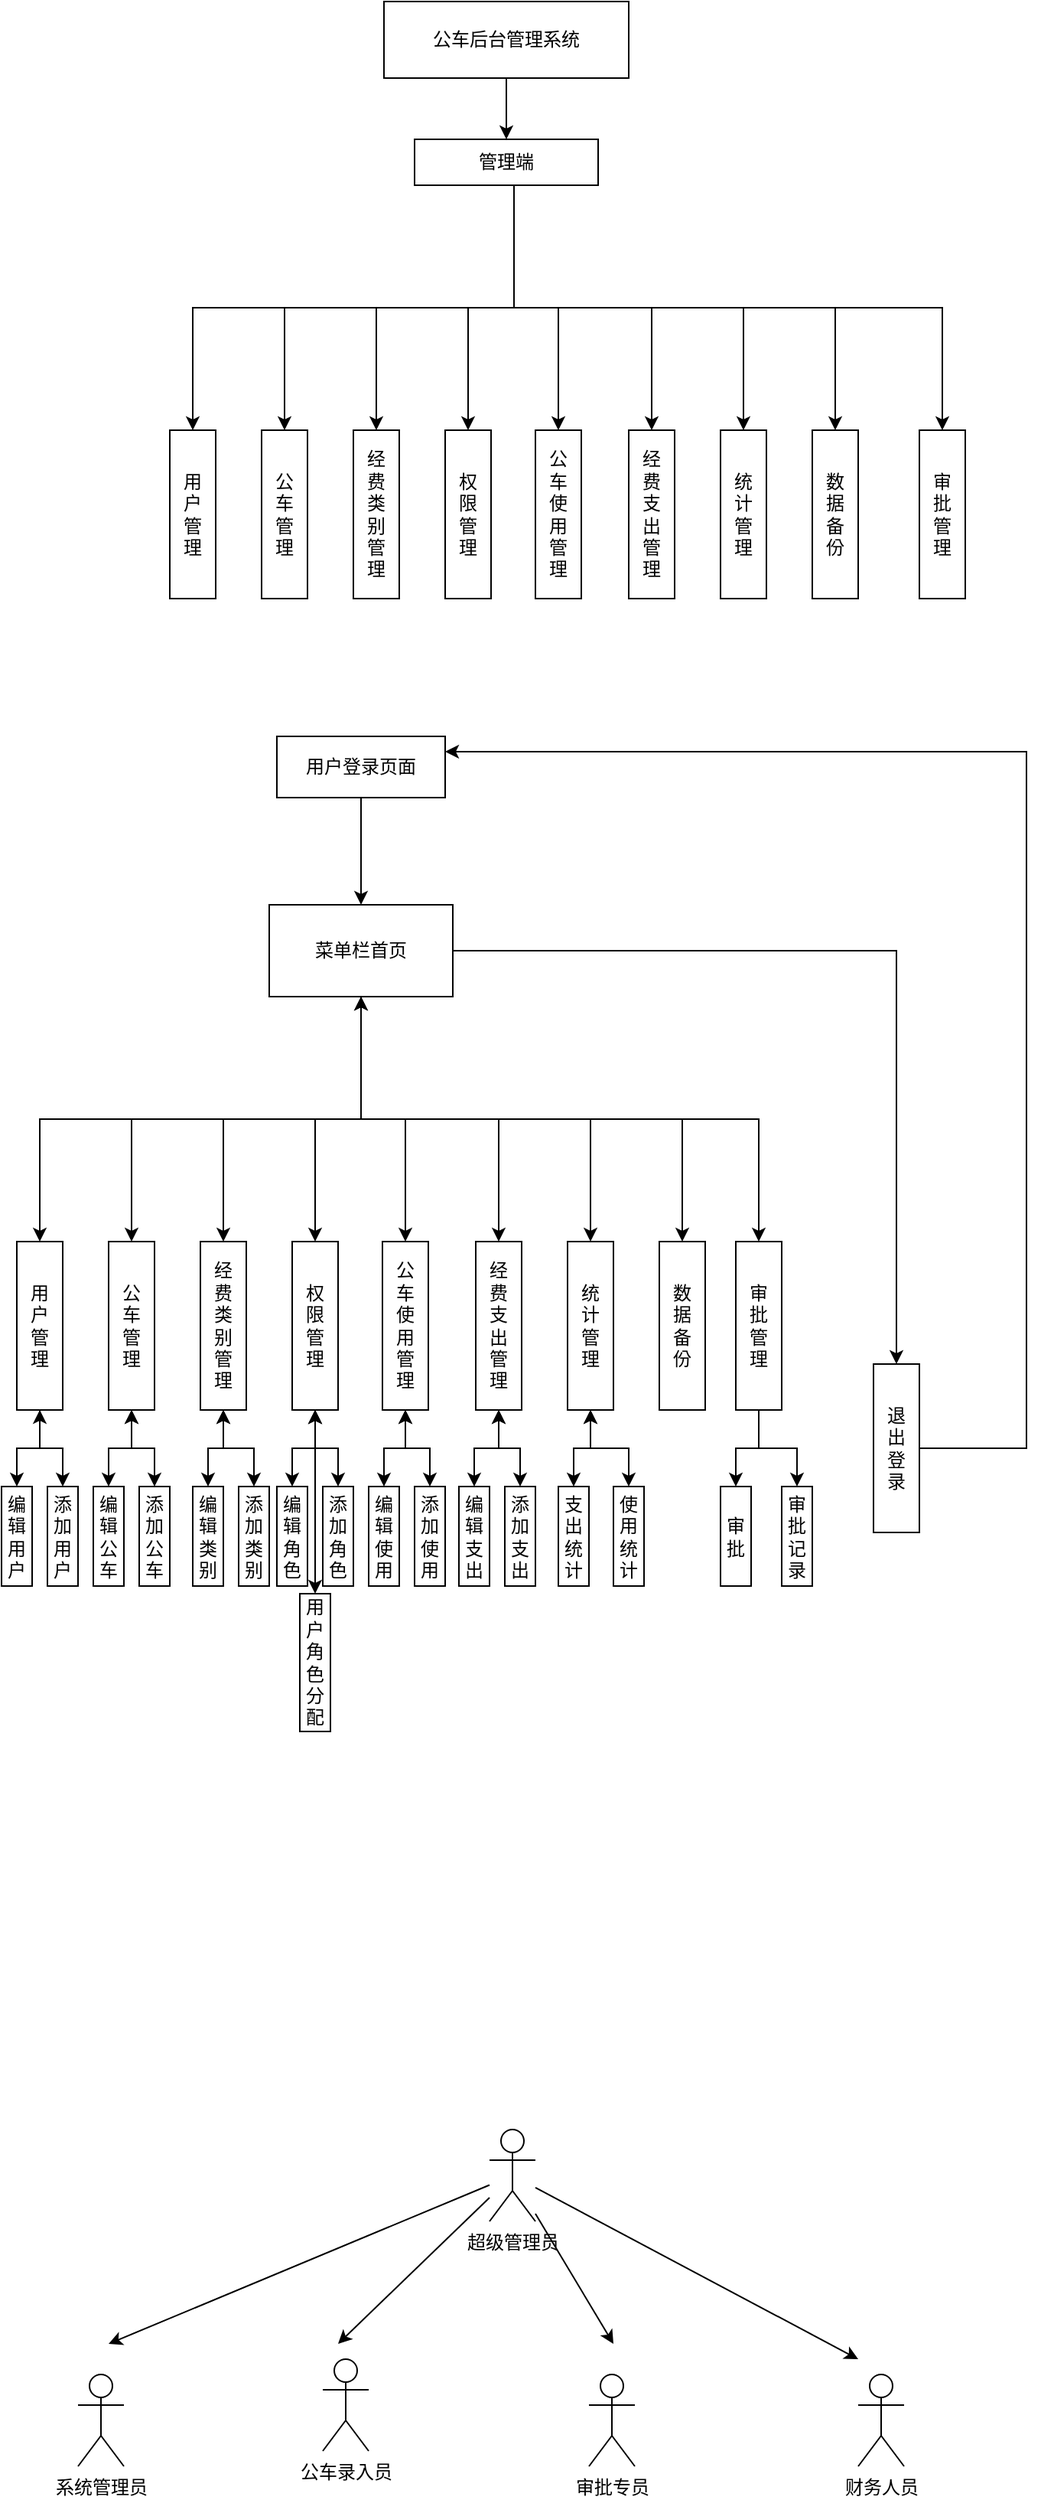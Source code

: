 <mxfile version="16.1.0" type="github">
  <diagram id="tKnEjriV3aYGxFc5lnND" name="Page-1">
    <mxGraphModel dx="1216" dy="714" grid="1" gridSize="10" guides="1" tooltips="1" connect="1" arrows="1" fold="1" page="1" pageScale="1" pageWidth="827" pageHeight="1169" math="0" shadow="0">
      <root>
        <mxCell id="0" />
        <mxCell id="1" parent="0" />
        <mxCell id="o7j8MIXzgkDj8vWXBpj4-12" style="edgeStyle=orthogonalEdgeStyle;rounded=0;orthogonalLoop=1;jettySize=auto;html=1;entryX=0.5;entryY=0;entryDx=0;entryDy=0;" edge="1" parent="1" source="o7j8MIXzgkDj8vWXBpj4-1" target="o7j8MIXzgkDj8vWXBpj4-7">
          <mxGeometry relative="1" as="geometry">
            <Array as="points">
              <mxPoint x="385" y="300" />
              <mxPoint x="355" y="300" />
            </Array>
          </mxGeometry>
        </mxCell>
        <mxCell id="o7j8MIXzgkDj8vWXBpj4-13" style="edgeStyle=orthogonalEdgeStyle;rounded=0;orthogonalLoop=1;jettySize=auto;html=1;" edge="1" parent="1" source="o7j8MIXzgkDj8vWXBpj4-1" target="o7j8MIXzgkDj8vWXBpj4-8">
          <mxGeometry relative="1" as="geometry">
            <Array as="points">
              <mxPoint x="385" y="300" />
              <mxPoint x="414" y="300" />
            </Array>
          </mxGeometry>
        </mxCell>
        <mxCell id="o7j8MIXzgkDj8vWXBpj4-14" style="edgeStyle=orthogonalEdgeStyle;rounded=0;orthogonalLoop=1;jettySize=auto;html=1;entryX=0.5;entryY=0;entryDx=0;entryDy=0;" edge="1" parent="1" source="o7j8MIXzgkDj8vWXBpj4-1" target="o7j8MIXzgkDj8vWXBpj4-9">
          <mxGeometry relative="1" as="geometry">
            <Array as="points">
              <mxPoint x="385" y="300" />
              <mxPoint x="475" y="300" />
            </Array>
          </mxGeometry>
        </mxCell>
        <mxCell id="o7j8MIXzgkDj8vWXBpj4-16" style="edgeStyle=orthogonalEdgeStyle;rounded=0;orthogonalLoop=1;jettySize=auto;html=1;entryX=0.5;entryY=0;entryDx=0;entryDy=0;" edge="1" parent="1" source="o7j8MIXzgkDj8vWXBpj4-1" target="o7j8MIXzgkDj8vWXBpj4-6">
          <mxGeometry relative="1" as="geometry">
            <Array as="points">
              <mxPoint x="385" y="300" />
              <mxPoint x="295" y="300" />
            </Array>
          </mxGeometry>
        </mxCell>
        <mxCell id="o7j8MIXzgkDj8vWXBpj4-20" style="edgeStyle=orthogonalEdgeStyle;rounded=0;orthogonalLoop=1;jettySize=auto;html=1;entryX=0.5;entryY=0;entryDx=0;entryDy=0;" edge="1" parent="1" source="o7j8MIXzgkDj8vWXBpj4-1" target="o7j8MIXzgkDj8vWXBpj4-10">
          <mxGeometry relative="1" as="geometry">
            <Array as="points">
              <mxPoint x="385" y="300" />
              <mxPoint x="535" y="300" />
            </Array>
          </mxGeometry>
        </mxCell>
        <mxCell id="o7j8MIXzgkDj8vWXBpj4-22" style="edgeStyle=orthogonalEdgeStyle;rounded=0;orthogonalLoop=1;jettySize=auto;html=1;entryX=0.5;entryY=0;entryDx=0;entryDy=0;" edge="1" parent="1" source="o7j8MIXzgkDj8vWXBpj4-1" target="o7j8MIXzgkDj8vWXBpj4-11">
          <mxGeometry relative="1" as="geometry">
            <Array as="points">
              <mxPoint x="385" y="300" />
              <mxPoint x="595" y="300" />
            </Array>
          </mxGeometry>
        </mxCell>
        <mxCell id="o7j8MIXzgkDj8vWXBpj4-23" style="edgeStyle=orthogonalEdgeStyle;rounded=0;orthogonalLoop=1;jettySize=auto;html=1;entryX=0.5;entryY=0;entryDx=0;entryDy=0;" edge="1" parent="1" source="o7j8MIXzgkDj8vWXBpj4-1" target="o7j8MIXzgkDj8vWXBpj4-5">
          <mxGeometry relative="1" as="geometry">
            <Array as="points">
              <mxPoint x="385" y="300" />
              <mxPoint x="235" y="300" />
            </Array>
          </mxGeometry>
        </mxCell>
        <mxCell id="o7j8MIXzgkDj8vWXBpj4-24" style="edgeStyle=orthogonalEdgeStyle;rounded=0;orthogonalLoop=1;jettySize=auto;html=1;entryX=0.5;entryY=0;entryDx=0;entryDy=0;" edge="1" parent="1" source="o7j8MIXzgkDj8vWXBpj4-1" target="o7j8MIXzgkDj8vWXBpj4-4">
          <mxGeometry relative="1" as="geometry">
            <Array as="points">
              <mxPoint x="385" y="300" />
              <mxPoint x="175" y="300" />
            </Array>
          </mxGeometry>
        </mxCell>
        <mxCell id="o7j8MIXzgkDj8vWXBpj4-149" style="edgeStyle=orthogonalEdgeStyle;rounded=0;orthogonalLoop=1;jettySize=auto;html=1;startArrow=none;startFill=0;" edge="1" parent="1" target="o7j8MIXzgkDj8vWXBpj4-146">
          <mxGeometry relative="1" as="geometry">
            <mxPoint x="390" y="300" as="sourcePoint" />
            <Array as="points">
              <mxPoint x="380" y="300" />
              <mxPoint x="665" y="300" />
            </Array>
          </mxGeometry>
        </mxCell>
        <mxCell id="o7j8MIXzgkDj8vWXBpj4-1" value="管理端" style="rounded=0;whiteSpace=wrap;html=1;" vertex="1" parent="1">
          <mxGeometry x="320" y="190" width="120" height="30" as="geometry" />
        </mxCell>
        <mxCell id="o7j8MIXzgkDj8vWXBpj4-4" value="用&lt;br&gt;户&lt;br&gt;管&lt;br&gt;理" style="rounded=0;whiteSpace=wrap;html=1;" vertex="1" parent="1">
          <mxGeometry x="160" y="380" width="30" height="110" as="geometry" />
        </mxCell>
        <mxCell id="o7j8MIXzgkDj8vWXBpj4-5" value="公&lt;br&gt;车&lt;br&gt;管&lt;br&gt;理" style="rounded=0;whiteSpace=wrap;html=1;" vertex="1" parent="1">
          <mxGeometry x="220" y="380" width="30" height="110" as="geometry" />
        </mxCell>
        <mxCell id="o7j8MIXzgkDj8vWXBpj4-6" value="经&lt;br&gt;费&lt;br&gt;类&lt;br&gt;别&lt;br&gt;管&lt;br&gt;理" style="rounded=0;whiteSpace=wrap;html=1;" vertex="1" parent="1">
          <mxGeometry x="280" y="380" width="30" height="110" as="geometry" />
        </mxCell>
        <mxCell id="o7j8MIXzgkDj8vWXBpj4-7" value="权&lt;br&gt;限&lt;br&gt;管&lt;br&gt;理" style="rounded=0;whiteSpace=wrap;html=1;" vertex="1" parent="1">
          <mxGeometry x="340" y="380" width="30" height="110" as="geometry" />
        </mxCell>
        <mxCell id="o7j8MIXzgkDj8vWXBpj4-8" value="公&lt;br&gt;车&lt;br&gt;使&lt;br&gt;用&lt;br&gt;管&lt;br&gt;理" style="rounded=0;whiteSpace=wrap;html=1;" vertex="1" parent="1">
          <mxGeometry x="399" y="380" width="30" height="110" as="geometry" />
        </mxCell>
        <mxCell id="o7j8MIXzgkDj8vWXBpj4-9" value="经&lt;br&gt;费&lt;br&gt;支&lt;br&gt;出&lt;br&gt;管&lt;br&gt;理" style="rounded=0;whiteSpace=wrap;html=1;" vertex="1" parent="1">
          <mxGeometry x="460" y="380" width="30" height="110" as="geometry" />
        </mxCell>
        <mxCell id="o7j8MIXzgkDj8vWXBpj4-10" value="统&lt;br&gt;计&lt;br&gt;管&lt;br&gt;理" style="rounded=0;whiteSpace=wrap;html=1;" vertex="1" parent="1">
          <mxGeometry x="520" y="380" width="30" height="110" as="geometry" />
        </mxCell>
        <mxCell id="o7j8MIXzgkDj8vWXBpj4-11" value="数&lt;br&gt;据&lt;br&gt;备&lt;br&gt;份" style="rounded=0;whiteSpace=wrap;html=1;" vertex="1" parent="1">
          <mxGeometry x="580" y="380" width="30" height="110" as="geometry" />
        </mxCell>
        <mxCell id="o7j8MIXzgkDj8vWXBpj4-26" style="edgeStyle=orthogonalEdgeStyle;rounded=0;orthogonalLoop=1;jettySize=auto;html=1;entryX=0.5;entryY=0;entryDx=0;entryDy=0;" edge="1" parent="1" source="o7j8MIXzgkDj8vWXBpj4-25" target="o7j8MIXzgkDj8vWXBpj4-1">
          <mxGeometry relative="1" as="geometry" />
        </mxCell>
        <mxCell id="o7j8MIXzgkDj8vWXBpj4-25" value="&lt;span&gt;公车后台管理系统&lt;/span&gt;" style="rounded=0;whiteSpace=wrap;html=1;" vertex="1" parent="1">
          <mxGeometry x="300" y="100" width="160" height="50" as="geometry" />
        </mxCell>
        <mxCell id="o7j8MIXzgkDj8vWXBpj4-32" value="" style="edgeStyle=orthogonalEdgeStyle;rounded=0;orthogonalLoop=1;jettySize=auto;html=1;" edge="1" parent="1" source="o7j8MIXzgkDj8vWXBpj4-27" target="o7j8MIXzgkDj8vWXBpj4-31">
          <mxGeometry relative="1" as="geometry" />
        </mxCell>
        <mxCell id="o7j8MIXzgkDj8vWXBpj4-27" value="用户登录页面" style="rounded=0;whiteSpace=wrap;html=1;" vertex="1" parent="1">
          <mxGeometry x="230" y="580" width="110" height="40" as="geometry" />
        </mxCell>
        <mxCell id="o7j8MIXzgkDj8vWXBpj4-100" style="edgeStyle=orthogonalEdgeStyle;rounded=0;orthogonalLoop=1;jettySize=auto;html=1;entryX=0.5;entryY=0;entryDx=0;entryDy=0;" edge="1" parent="1" source="o7j8MIXzgkDj8vWXBpj4-31" target="o7j8MIXzgkDj8vWXBpj4-99">
          <mxGeometry relative="1" as="geometry" />
        </mxCell>
        <mxCell id="o7j8MIXzgkDj8vWXBpj4-145" style="edgeStyle=orthogonalEdgeStyle;rounded=0;orthogonalLoop=1;jettySize=auto;html=1;startArrow=classic;startFill=1;" edge="1" parent="1" source="o7j8MIXzgkDj8vWXBpj4-31" target="o7j8MIXzgkDj8vWXBpj4-144">
          <mxGeometry relative="1" as="geometry">
            <Array as="points">
              <mxPoint x="285" y="830" />
              <mxPoint x="545" y="830" />
            </Array>
          </mxGeometry>
        </mxCell>
        <mxCell id="o7j8MIXzgkDj8vWXBpj4-31" value="菜单栏首页" style="whiteSpace=wrap;html=1;rounded=0;" vertex="1" parent="1">
          <mxGeometry x="225" y="690" width="120" height="60" as="geometry" />
        </mxCell>
        <mxCell id="o7j8MIXzgkDj8vWXBpj4-83" style="edgeStyle=orthogonalEdgeStyle;rounded=0;orthogonalLoop=1;jettySize=auto;html=1;entryX=0.5;entryY=0;entryDx=0;entryDy=0;" edge="1" parent="1" target="o7j8MIXzgkDj8vWXBpj4-94">
          <mxGeometry relative="1" as="geometry">
            <mxPoint x="285" y="750" as="sourcePoint" />
            <Array as="points">
              <mxPoint x="285" y="830" />
              <mxPoint x="255" y="830" />
            </Array>
          </mxGeometry>
        </mxCell>
        <mxCell id="o7j8MIXzgkDj8vWXBpj4-84" style="edgeStyle=orthogonalEdgeStyle;rounded=0;orthogonalLoop=1;jettySize=auto;html=1;" edge="1" parent="1" target="o7j8MIXzgkDj8vWXBpj4-95">
          <mxGeometry relative="1" as="geometry">
            <mxPoint x="285" y="750" as="sourcePoint" />
            <Array as="points">
              <mxPoint x="285" y="830" />
              <mxPoint x="314" y="830" />
            </Array>
          </mxGeometry>
        </mxCell>
        <mxCell id="o7j8MIXzgkDj8vWXBpj4-85" style="edgeStyle=orthogonalEdgeStyle;rounded=0;orthogonalLoop=1;jettySize=auto;html=1;entryX=0.5;entryY=0;entryDx=0;entryDy=0;" edge="1" parent="1" target="o7j8MIXzgkDj8vWXBpj4-96">
          <mxGeometry relative="1" as="geometry">
            <mxPoint x="285" y="750" as="sourcePoint" />
            <Array as="points">
              <mxPoint x="285" y="830" />
              <mxPoint x="375" y="830" />
            </Array>
          </mxGeometry>
        </mxCell>
        <mxCell id="o7j8MIXzgkDj8vWXBpj4-86" style="edgeStyle=orthogonalEdgeStyle;rounded=0;orthogonalLoop=1;jettySize=auto;html=1;entryX=0.5;entryY=0;entryDx=0;entryDy=0;" edge="1" parent="1" target="o7j8MIXzgkDj8vWXBpj4-93">
          <mxGeometry relative="1" as="geometry">
            <mxPoint x="285" y="750" as="sourcePoint" />
            <Array as="points">
              <mxPoint x="285" y="830" />
              <mxPoint x="195" y="830" />
            </Array>
          </mxGeometry>
        </mxCell>
        <mxCell id="o7j8MIXzgkDj8vWXBpj4-87" style="edgeStyle=orthogonalEdgeStyle;rounded=0;orthogonalLoop=1;jettySize=auto;html=1;entryX=0.5;entryY=0;entryDx=0;entryDy=0;" edge="1" parent="1" target="o7j8MIXzgkDj8vWXBpj4-97">
          <mxGeometry relative="1" as="geometry">
            <mxPoint x="285" y="750" as="sourcePoint" />
            <Array as="points">
              <mxPoint x="285" y="830" />
              <mxPoint x="435" y="830" />
            </Array>
          </mxGeometry>
        </mxCell>
        <mxCell id="o7j8MIXzgkDj8vWXBpj4-88" style="edgeStyle=orthogonalEdgeStyle;rounded=0;orthogonalLoop=1;jettySize=auto;html=1;entryX=0.5;entryY=0;entryDx=0;entryDy=0;" edge="1" parent="1" target="o7j8MIXzgkDj8vWXBpj4-98">
          <mxGeometry relative="1" as="geometry">
            <mxPoint x="285" y="750" as="sourcePoint" />
            <Array as="points">
              <mxPoint x="285" y="830" />
              <mxPoint x="495" y="830" />
            </Array>
          </mxGeometry>
        </mxCell>
        <mxCell id="o7j8MIXzgkDj8vWXBpj4-89" style="edgeStyle=orthogonalEdgeStyle;rounded=0;orthogonalLoop=1;jettySize=auto;html=1;entryX=0.5;entryY=0;entryDx=0;entryDy=0;" edge="1" parent="1" target="o7j8MIXzgkDj8vWXBpj4-92">
          <mxGeometry relative="1" as="geometry">
            <mxPoint x="285" y="750" as="sourcePoint" />
            <Array as="points">
              <mxPoint x="285" y="830" />
              <mxPoint x="135" y="830" />
            </Array>
          </mxGeometry>
        </mxCell>
        <mxCell id="o7j8MIXzgkDj8vWXBpj4-90" style="edgeStyle=orthogonalEdgeStyle;rounded=0;orthogonalLoop=1;jettySize=auto;html=1;entryX=0.5;entryY=0;entryDx=0;entryDy=0;startArrow=classic;startFill=1;" edge="1" parent="1" target="o7j8MIXzgkDj8vWXBpj4-91">
          <mxGeometry relative="1" as="geometry">
            <mxPoint x="285" y="750" as="sourcePoint" />
            <Array as="points">
              <mxPoint x="285" y="830" />
              <mxPoint x="75" y="830" />
            </Array>
          </mxGeometry>
        </mxCell>
        <mxCell id="o7j8MIXzgkDj8vWXBpj4-107" style="edgeStyle=orthogonalEdgeStyle;rounded=0;orthogonalLoop=1;jettySize=auto;html=1;entryX=0.5;entryY=0;entryDx=0;entryDy=0;" edge="1" parent="1" source="o7j8MIXzgkDj8vWXBpj4-91" target="o7j8MIXzgkDj8vWXBpj4-101">
          <mxGeometry relative="1" as="geometry" />
        </mxCell>
        <mxCell id="o7j8MIXzgkDj8vWXBpj4-108" style="edgeStyle=orthogonalEdgeStyle;rounded=0;orthogonalLoop=1;jettySize=auto;html=1;startArrow=classic;startFill=1;" edge="1" parent="1" source="o7j8MIXzgkDj8vWXBpj4-91" target="o7j8MIXzgkDj8vWXBpj4-102">
          <mxGeometry relative="1" as="geometry" />
        </mxCell>
        <mxCell id="o7j8MIXzgkDj8vWXBpj4-91" value="用&lt;br&gt;户&lt;br&gt;管&lt;br&gt;理" style="rounded=0;whiteSpace=wrap;html=1;" vertex="1" parent="1">
          <mxGeometry x="60" y="910" width="30" height="110" as="geometry" />
        </mxCell>
        <mxCell id="o7j8MIXzgkDj8vWXBpj4-129" style="edgeStyle=orthogonalEdgeStyle;rounded=0;orthogonalLoop=1;jettySize=auto;html=1;entryX=0.5;entryY=0;entryDx=0;entryDy=0;startArrow=classic;startFill=1;" edge="1" parent="1" source="o7j8MIXzgkDj8vWXBpj4-92" target="o7j8MIXzgkDj8vWXBpj4-118">
          <mxGeometry relative="1" as="geometry" />
        </mxCell>
        <mxCell id="o7j8MIXzgkDj8vWXBpj4-130" style="edgeStyle=orthogonalEdgeStyle;rounded=0;orthogonalLoop=1;jettySize=auto;html=1;entryX=0.5;entryY=0;entryDx=0;entryDy=0;startArrow=classic;startFill=1;" edge="1" parent="1" source="o7j8MIXzgkDj8vWXBpj4-92" target="o7j8MIXzgkDj8vWXBpj4-119">
          <mxGeometry relative="1" as="geometry" />
        </mxCell>
        <mxCell id="o7j8MIXzgkDj8vWXBpj4-92" value="公&lt;br&gt;车&lt;br&gt;管&lt;br&gt;理" style="rounded=0;whiteSpace=wrap;html=1;" vertex="1" parent="1">
          <mxGeometry x="120" y="910" width="30" height="110" as="geometry" />
        </mxCell>
        <mxCell id="o7j8MIXzgkDj8vWXBpj4-131" style="edgeStyle=orthogonalEdgeStyle;rounded=0;orthogonalLoop=1;jettySize=auto;html=1;entryX=0.5;entryY=0;entryDx=0;entryDy=0;startArrow=classic;startFill=1;" edge="1" parent="1" source="o7j8MIXzgkDj8vWXBpj4-93" target="o7j8MIXzgkDj8vWXBpj4-120">
          <mxGeometry relative="1" as="geometry" />
        </mxCell>
        <mxCell id="o7j8MIXzgkDj8vWXBpj4-132" style="edgeStyle=orthogonalEdgeStyle;rounded=0;orthogonalLoop=1;jettySize=auto;html=1;entryX=0.5;entryY=0;entryDx=0;entryDy=0;startArrow=classic;startFill=1;" edge="1" parent="1" source="o7j8MIXzgkDj8vWXBpj4-93" target="o7j8MIXzgkDj8vWXBpj4-121">
          <mxGeometry relative="1" as="geometry" />
        </mxCell>
        <mxCell id="o7j8MIXzgkDj8vWXBpj4-93" value="经&lt;br&gt;费&lt;br&gt;类&lt;br&gt;别&lt;br&gt;管&lt;br&gt;理" style="rounded=0;whiteSpace=wrap;html=1;" vertex="1" parent="1">
          <mxGeometry x="180" y="910" width="30" height="110" as="geometry" />
        </mxCell>
        <mxCell id="o7j8MIXzgkDj8vWXBpj4-133" style="edgeStyle=orthogonalEdgeStyle;rounded=0;orthogonalLoop=1;jettySize=auto;html=1;entryX=0.5;entryY=0;entryDx=0;entryDy=0;startArrow=classic;startFill=1;" edge="1" parent="1" source="o7j8MIXzgkDj8vWXBpj4-94" target="o7j8MIXzgkDj8vWXBpj4-122">
          <mxGeometry relative="1" as="geometry" />
        </mxCell>
        <mxCell id="o7j8MIXzgkDj8vWXBpj4-134" style="edgeStyle=orthogonalEdgeStyle;rounded=0;orthogonalLoop=1;jettySize=auto;html=1;startArrow=classic;startFill=1;" edge="1" parent="1" source="o7j8MIXzgkDj8vWXBpj4-94" target="o7j8MIXzgkDj8vWXBpj4-123">
          <mxGeometry relative="1" as="geometry" />
        </mxCell>
        <mxCell id="o7j8MIXzgkDj8vWXBpj4-135" style="edgeStyle=orthogonalEdgeStyle;rounded=0;orthogonalLoop=1;jettySize=auto;html=1;entryX=0.5;entryY=0;entryDx=0;entryDy=0;startArrow=classic;startFill=1;" edge="1" parent="1" source="o7j8MIXzgkDj8vWXBpj4-94" target="o7j8MIXzgkDj8vWXBpj4-128">
          <mxGeometry relative="1" as="geometry" />
        </mxCell>
        <mxCell id="o7j8MIXzgkDj8vWXBpj4-94" value="权&lt;br&gt;限&lt;br&gt;管&lt;br&gt;理" style="rounded=0;whiteSpace=wrap;html=1;" vertex="1" parent="1">
          <mxGeometry x="240" y="910" width="30" height="110" as="geometry" />
        </mxCell>
        <mxCell id="o7j8MIXzgkDj8vWXBpj4-136" style="edgeStyle=orthogonalEdgeStyle;rounded=0;orthogonalLoop=1;jettySize=auto;html=1;entryX=0.5;entryY=0;entryDx=0;entryDy=0;startArrow=classic;startFill=1;" edge="1" parent="1" source="o7j8MIXzgkDj8vWXBpj4-95" target="o7j8MIXzgkDj8vWXBpj4-124">
          <mxGeometry relative="1" as="geometry" />
        </mxCell>
        <mxCell id="o7j8MIXzgkDj8vWXBpj4-137" style="edgeStyle=orthogonalEdgeStyle;rounded=0;orthogonalLoop=1;jettySize=auto;html=1;startArrow=classic;startFill=1;" edge="1" parent="1" source="o7j8MIXzgkDj8vWXBpj4-95" target="o7j8MIXzgkDj8vWXBpj4-125">
          <mxGeometry relative="1" as="geometry" />
        </mxCell>
        <mxCell id="o7j8MIXzgkDj8vWXBpj4-95" value="公&lt;br&gt;车&lt;br&gt;使&lt;br&gt;用&lt;br&gt;管&lt;br&gt;理" style="rounded=0;whiteSpace=wrap;html=1;" vertex="1" parent="1">
          <mxGeometry x="299" y="910" width="30" height="110" as="geometry" />
        </mxCell>
        <mxCell id="o7j8MIXzgkDj8vWXBpj4-138" style="edgeStyle=orthogonalEdgeStyle;rounded=0;orthogonalLoop=1;jettySize=auto;html=1;entryX=0.5;entryY=0;entryDx=0;entryDy=0;startArrow=classic;startFill=1;" edge="1" parent="1" source="o7j8MIXzgkDj8vWXBpj4-96" target="o7j8MIXzgkDj8vWXBpj4-126">
          <mxGeometry relative="1" as="geometry" />
        </mxCell>
        <mxCell id="o7j8MIXzgkDj8vWXBpj4-139" style="edgeStyle=orthogonalEdgeStyle;rounded=0;orthogonalLoop=1;jettySize=auto;html=1;startArrow=classic;startFill=1;" edge="1" parent="1" source="o7j8MIXzgkDj8vWXBpj4-96" target="o7j8MIXzgkDj8vWXBpj4-127">
          <mxGeometry relative="1" as="geometry" />
        </mxCell>
        <mxCell id="o7j8MIXzgkDj8vWXBpj4-96" value="经&lt;br&gt;费&lt;br&gt;支&lt;br&gt;出&lt;br&gt;管&lt;br&gt;理" style="rounded=0;whiteSpace=wrap;html=1;" vertex="1" parent="1">
          <mxGeometry x="360" y="910" width="30" height="110" as="geometry" />
        </mxCell>
        <mxCell id="o7j8MIXzgkDj8vWXBpj4-142" style="edgeStyle=orthogonalEdgeStyle;rounded=0;orthogonalLoop=1;jettySize=auto;html=1;entryX=0.5;entryY=0;entryDx=0;entryDy=0;startArrow=classic;startFill=1;" edge="1" parent="1" source="o7j8MIXzgkDj8vWXBpj4-97" target="o7j8MIXzgkDj8vWXBpj4-140">
          <mxGeometry relative="1" as="geometry" />
        </mxCell>
        <mxCell id="o7j8MIXzgkDj8vWXBpj4-143" style="edgeStyle=orthogonalEdgeStyle;rounded=0;orthogonalLoop=1;jettySize=auto;html=1;entryX=0.5;entryY=0;entryDx=0;entryDy=0;startArrow=classic;startFill=1;" edge="1" parent="1" source="o7j8MIXzgkDj8vWXBpj4-97" target="o7j8MIXzgkDj8vWXBpj4-141">
          <mxGeometry relative="1" as="geometry" />
        </mxCell>
        <mxCell id="o7j8MIXzgkDj8vWXBpj4-97" value="统&lt;br&gt;计&lt;br&gt;管&lt;br&gt;理" style="rounded=0;whiteSpace=wrap;html=1;" vertex="1" parent="1">
          <mxGeometry x="420" y="910" width="30" height="110" as="geometry" />
        </mxCell>
        <mxCell id="o7j8MIXzgkDj8vWXBpj4-98" value="数&lt;br&gt;据&lt;br&gt;备&lt;br&gt;份" style="rounded=0;whiteSpace=wrap;html=1;" vertex="1" parent="1">
          <mxGeometry x="480" y="910" width="30" height="110" as="geometry" />
        </mxCell>
        <mxCell id="o7j8MIXzgkDj8vWXBpj4-103" style="edgeStyle=orthogonalEdgeStyle;rounded=0;orthogonalLoop=1;jettySize=auto;html=1;entryX=1;entryY=0.25;entryDx=0;entryDy=0;" edge="1" parent="1" source="o7j8MIXzgkDj8vWXBpj4-99" target="o7j8MIXzgkDj8vWXBpj4-27">
          <mxGeometry relative="1" as="geometry">
            <Array as="points">
              <mxPoint x="720" y="1045" />
              <mxPoint x="720" y="590" />
            </Array>
          </mxGeometry>
        </mxCell>
        <mxCell id="o7j8MIXzgkDj8vWXBpj4-99" value="退&lt;br&gt;出&lt;br&gt;登&lt;br&gt;录" style="rounded=0;whiteSpace=wrap;html=1;" vertex="1" parent="1">
          <mxGeometry x="620" y="990" width="30" height="110" as="geometry" />
        </mxCell>
        <mxCell id="o7j8MIXzgkDj8vWXBpj4-101" value="编&lt;br&gt;辑&lt;br&gt;用&lt;br&gt;户" style="rounded=0;whiteSpace=wrap;html=1;" vertex="1" parent="1">
          <mxGeometry x="50" y="1070" width="20" height="65" as="geometry" />
        </mxCell>
        <mxCell id="o7j8MIXzgkDj8vWXBpj4-102" value="添&lt;br&gt;加&lt;br&gt;用&lt;br&gt;户" style="rounded=0;whiteSpace=wrap;html=1;" vertex="1" parent="1">
          <mxGeometry x="80" y="1070" width="20" height="65" as="geometry" />
        </mxCell>
        <mxCell id="o7j8MIXzgkDj8vWXBpj4-118" value="编&lt;br&gt;辑&lt;br&gt;公车" style="rounded=0;whiteSpace=wrap;html=1;" vertex="1" parent="1">
          <mxGeometry x="110" y="1070" width="20" height="65" as="geometry" />
        </mxCell>
        <mxCell id="o7j8MIXzgkDj8vWXBpj4-119" value="添&lt;br&gt;加&lt;br&gt;公车" style="rounded=0;whiteSpace=wrap;html=1;" vertex="1" parent="1">
          <mxGeometry x="140" y="1070" width="20" height="65" as="geometry" />
        </mxCell>
        <mxCell id="o7j8MIXzgkDj8vWXBpj4-120" value="编&lt;br&gt;辑&lt;br&gt;类别" style="rounded=0;whiteSpace=wrap;html=1;" vertex="1" parent="1">
          <mxGeometry x="175" y="1070" width="20" height="65" as="geometry" />
        </mxCell>
        <mxCell id="o7j8MIXzgkDj8vWXBpj4-121" value="添&lt;br&gt;加&lt;br&gt;类别" style="rounded=0;whiteSpace=wrap;html=1;" vertex="1" parent="1">
          <mxGeometry x="205" y="1070" width="20" height="65" as="geometry" />
        </mxCell>
        <mxCell id="o7j8MIXzgkDj8vWXBpj4-122" value="编&lt;br&gt;辑&lt;br&gt;角色" style="rounded=0;whiteSpace=wrap;html=1;" vertex="1" parent="1">
          <mxGeometry x="230" y="1070" width="20" height="65" as="geometry" />
        </mxCell>
        <mxCell id="o7j8MIXzgkDj8vWXBpj4-123" value="添&lt;br&gt;加&lt;br&gt;角色" style="rounded=0;whiteSpace=wrap;html=1;" vertex="1" parent="1">
          <mxGeometry x="260" y="1070" width="20" height="65" as="geometry" />
        </mxCell>
        <mxCell id="o7j8MIXzgkDj8vWXBpj4-124" value="编&lt;br&gt;辑&lt;br&gt;使用" style="rounded=0;whiteSpace=wrap;html=1;" vertex="1" parent="1">
          <mxGeometry x="290" y="1070" width="20" height="65" as="geometry" />
        </mxCell>
        <mxCell id="o7j8MIXzgkDj8vWXBpj4-125" value="添&lt;br&gt;加&lt;br&gt;使用" style="rounded=0;whiteSpace=wrap;html=1;" vertex="1" parent="1">
          <mxGeometry x="320" y="1070" width="20" height="65" as="geometry" />
        </mxCell>
        <mxCell id="o7j8MIXzgkDj8vWXBpj4-126" value="编&lt;br&gt;辑&lt;br&gt;支出" style="rounded=0;whiteSpace=wrap;html=1;" vertex="1" parent="1">
          <mxGeometry x="349" y="1070" width="20" height="65" as="geometry" />
        </mxCell>
        <mxCell id="o7j8MIXzgkDj8vWXBpj4-127" value="添&lt;br&gt;加&lt;br&gt;支出" style="rounded=0;whiteSpace=wrap;html=1;" vertex="1" parent="1">
          <mxGeometry x="379" y="1070" width="20" height="65" as="geometry" />
        </mxCell>
        <mxCell id="o7j8MIXzgkDj8vWXBpj4-128" value="用户角色分配" style="rounded=0;whiteSpace=wrap;html=1;" vertex="1" parent="1">
          <mxGeometry x="245" y="1140" width="20" height="90" as="geometry" />
        </mxCell>
        <mxCell id="o7j8MIXzgkDj8vWXBpj4-140" value="支出统计" style="rounded=0;whiteSpace=wrap;html=1;" vertex="1" parent="1">
          <mxGeometry x="414" y="1070" width="20" height="65" as="geometry" />
        </mxCell>
        <mxCell id="o7j8MIXzgkDj8vWXBpj4-141" value="使用统计" style="rounded=0;whiteSpace=wrap;html=1;" vertex="1" parent="1">
          <mxGeometry x="450" y="1070" width="20" height="65" as="geometry" />
        </mxCell>
        <mxCell id="o7j8MIXzgkDj8vWXBpj4-152" style="edgeStyle=orthogonalEdgeStyle;rounded=0;orthogonalLoop=1;jettySize=auto;html=1;entryX=0.5;entryY=0;entryDx=0;entryDy=0;startArrow=none;startFill=0;" edge="1" parent="1" source="o7j8MIXzgkDj8vWXBpj4-144" target="o7j8MIXzgkDj8vWXBpj4-150">
          <mxGeometry relative="1" as="geometry" />
        </mxCell>
        <mxCell id="o7j8MIXzgkDj8vWXBpj4-153" style="edgeStyle=orthogonalEdgeStyle;rounded=0;orthogonalLoop=1;jettySize=auto;html=1;entryX=0.5;entryY=0;entryDx=0;entryDy=0;startArrow=none;startFill=0;" edge="1" parent="1" source="o7j8MIXzgkDj8vWXBpj4-144" target="o7j8MIXzgkDj8vWXBpj4-151">
          <mxGeometry relative="1" as="geometry" />
        </mxCell>
        <mxCell id="o7j8MIXzgkDj8vWXBpj4-144" value="审&lt;br&gt;批&lt;br&gt;管&lt;br&gt;理" style="rounded=0;whiteSpace=wrap;html=1;" vertex="1" parent="1">
          <mxGeometry x="530" y="910" width="30" height="110" as="geometry" />
        </mxCell>
        <mxCell id="o7j8MIXzgkDj8vWXBpj4-146" value="审&lt;br&gt;批&lt;br&gt;管&lt;br&gt;理" style="rounded=0;whiteSpace=wrap;html=1;" vertex="1" parent="1">
          <mxGeometry x="650" y="380" width="30" height="110" as="geometry" />
        </mxCell>
        <mxCell id="o7j8MIXzgkDj8vWXBpj4-150" value="审批" style="rounded=0;whiteSpace=wrap;html=1;" vertex="1" parent="1">
          <mxGeometry x="520" y="1070" width="20" height="65" as="geometry" />
        </mxCell>
        <mxCell id="o7j8MIXzgkDj8vWXBpj4-151" value="审批记录" style="rounded=0;whiteSpace=wrap;html=1;" vertex="1" parent="1">
          <mxGeometry x="560" y="1070" width="20" height="65" as="geometry" />
        </mxCell>
        <mxCell id="o7j8MIXzgkDj8vWXBpj4-162" style="rounded=0;orthogonalLoop=1;jettySize=auto;html=1;startArrow=none;startFill=0;" edge="1" parent="1" source="o7j8MIXzgkDj8vWXBpj4-154">
          <mxGeometry relative="1" as="geometry">
            <mxPoint x="270" y="1630" as="targetPoint" />
          </mxGeometry>
        </mxCell>
        <mxCell id="o7j8MIXzgkDj8vWXBpj4-163" style="edgeStyle=none;rounded=0;orthogonalLoop=1;jettySize=auto;html=1;startArrow=none;startFill=0;" edge="1" parent="1" source="o7j8MIXzgkDj8vWXBpj4-154">
          <mxGeometry relative="1" as="geometry">
            <mxPoint x="450" y="1630" as="targetPoint" />
          </mxGeometry>
        </mxCell>
        <mxCell id="o7j8MIXzgkDj8vWXBpj4-164" style="edgeStyle=none;rounded=0;orthogonalLoop=1;jettySize=auto;html=1;startArrow=none;startFill=0;" edge="1" parent="1" source="o7j8MIXzgkDj8vWXBpj4-154">
          <mxGeometry relative="1" as="geometry">
            <mxPoint x="610" y="1640" as="targetPoint" />
          </mxGeometry>
        </mxCell>
        <mxCell id="o7j8MIXzgkDj8vWXBpj4-165" style="edgeStyle=none;rounded=0;orthogonalLoop=1;jettySize=auto;html=1;startArrow=none;startFill=0;" edge="1" parent="1" source="o7j8MIXzgkDj8vWXBpj4-154">
          <mxGeometry relative="1" as="geometry">
            <mxPoint x="120" y="1630" as="targetPoint" />
          </mxGeometry>
        </mxCell>
        <mxCell id="o7j8MIXzgkDj8vWXBpj4-154" value="超级管理员" style="shape=umlActor;verticalLabelPosition=bottom;verticalAlign=top;html=1;outlineConnect=0;" vertex="1" parent="1">
          <mxGeometry x="369" y="1490" width="30" height="60" as="geometry" />
        </mxCell>
        <mxCell id="o7j8MIXzgkDj8vWXBpj4-155" value="公车录入员" style="shape=umlActor;verticalLabelPosition=bottom;verticalAlign=top;html=1;outlineConnect=0;" vertex="1" parent="1">
          <mxGeometry x="260" y="1640" width="30" height="60" as="geometry" />
        </mxCell>
        <mxCell id="o7j8MIXzgkDj8vWXBpj4-156" value="审批专员" style="shape=umlActor;verticalLabelPosition=bottom;verticalAlign=top;html=1;outlineConnect=0;" vertex="1" parent="1">
          <mxGeometry x="434" y="1650" width="30" height="60" as="geometry" />
        </mxCell>
        <mxCell id="o7j8MIXzgkDj8vWXBpj4-157" value="财务人员" style="shape=umlActor;verticalLabelPosition=bottom;verticalAlign=top;html=1;outlineConnect=0;" vertex="1" parent="1">
          <mxGeometry x="610" y="1650" width="30" height="60" as="geometry" />
        </mxCell>
        <mxCell id="o7j8MIXzgkDj8vWXBpj4-158" value="系统管理员" style="shape=umlActor;verticalLabelPosition=bottom;verticalAlign=top;html=1;outlineConnect=0;" vertex="1" parent="1">
          <mxGeometry x="100" y="1650" width="30" height="60" as="geometry" />
        </mxCell>
      </root>
    </mxGraphModel>
  </diagram>
</mxfile>
